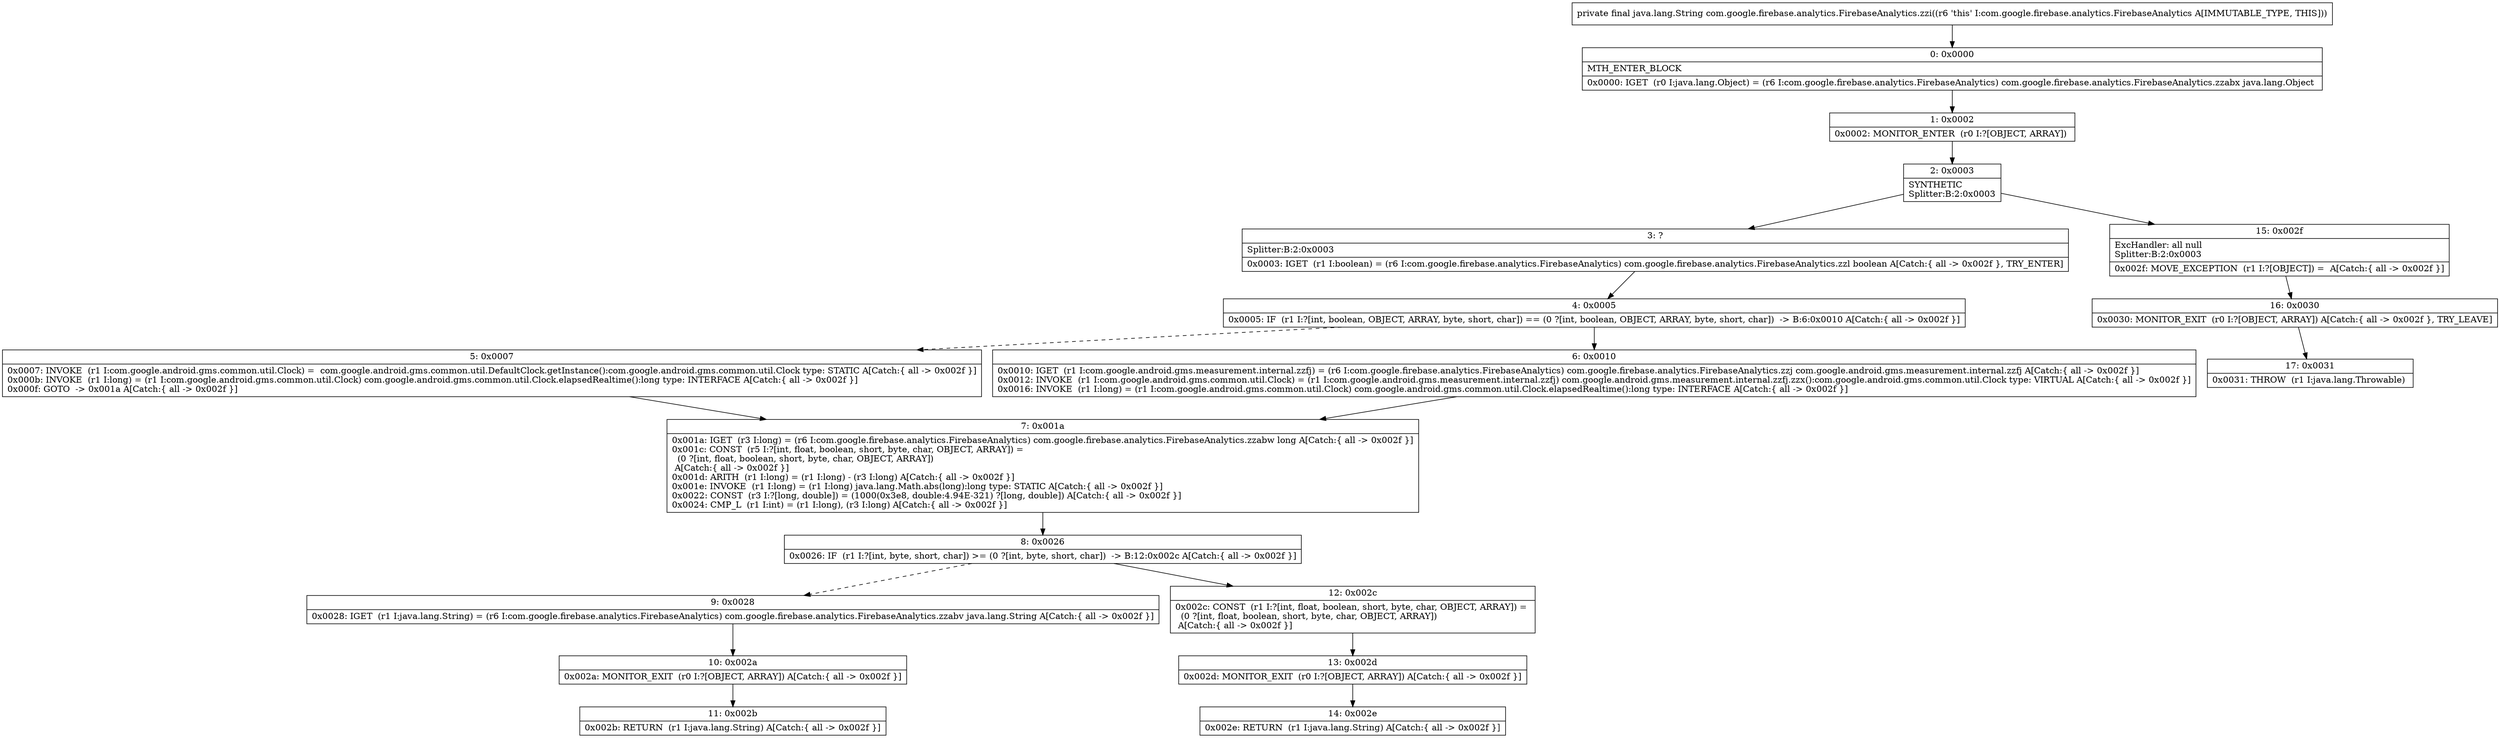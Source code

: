 digraph "CFG forcom.google.firebase.analytics.FirebaseAnalytics.zzi()Ljava\/lang\/String;" {
Node_0 [shape=record,label="{0\:\ 0x0000|MTH_ENTER_BLOCK\l|0x0000: IGET  (r0 I:java.lang.Object) = (r6 I:com.google.firebase.analytics.FirebaseAnalytics) com.google.firebase.analytics.FirebaseAnalytics.zzabx java.lang.Object \l}"];
Node_1 [shape=record,label="{1\:\ 0x0002|0x0002: MONITOR_ENTER  (r0 I:?[OBJECT, ARRAY]) \l}"];
Node_2 [shape=record,label="{2\:\ 0x0003|SYNTHETIC\lSplitter:B:2:0x0003\l}"];
Node_3 [shape=record,label="{3\:\ ?|Splitter:B:2:0x0003\l|0x0003: IGET  (r1 I:boolean) = (r6 I:com.google.firebase.analytics.FirebaseAnalytics) com.google.firebase.analytics.FirebaseAnalytics.zzl boolean A[Catch:\{ all \-\> 0x002f \}, TRY_ENTER]\l}"];
Node_4 [shape=record,label="{4\:\ 0x0005|0x0005: IF  (r1 I:?[int, boolean, OBJECT, ARRAY, byte, short, char]) == (0 ?[int, boolean, OBJECT, ARRAY, byte, short, char])  \-\> B:6:0x0010 A[Catch:\{ all \-\> 0x002f \}]\l}"];
Node_5 [shape=record,label="{5\:\ 0x0007|0x0007: INVOKE  (r1 I:com.google.android.gms.common.util.Clock) =  com.google.android.gms.common.util.DefaultClock.getInstance():com.google.android.gms.common.util.Clock type: STATIC A[Catch:\{ all \-\> 0x002f \}]\l0x000b: INVOKE  (r1 I:long) = (r1 I:com.google.android.gms.common.util.Clock) com.google.android.gms.common.util.Clock.elapsedRealtime():long type: INTERFACE A[Catch:\{ all \-\> 0x002f \}]\l0x000f: GOTO  \-\> 0x001a A[Catch:\{ all \-\> 0x002f \}]\l}"];
Node_6 [shape=record,label="{6\:\ 0x0010|0x0010: IGET  (r1 I:com.google.android.gms.measurement.internal.zzfj) = (r6 I:com.google.firebase.analytics.FirebaseAnalytics) com.google.firebase.analytics.FirebaseAnalytics.zzj com.google.android.gms.measurement.internal.zzfj A[Catch:\{ all \-\> 0x002f \}]\l0x0012: INVOKE  (r1 I:com.google.android.gms.common.util.Clock) = (r1 I:com.google.android.gms.measurement.internal.zzfj) com.google.android.gms.measurement.internal.zzfj.zzx():com.google.android.gms.common.util.Clock type: VIRTUAL A[Catch:\{ all \-\> 0x002f \}]\l0x0016: INVOKE  (r1 I:long) = (r1 I:com.google.android.gms.common.util.Clock) com.google.android.gms.common.util.Clock.elapsedRealtime():long type: INTERFACE A[Catch:\{ all \-\> 0x002f \}]\l}"];
Node_7 [shape=record,label="{7\:\ 0x001a|0x001a: IGET  (r3 I:long) = (r6 I:com.google.firebase.analytics.FirebaseAnalytics) com.google.firebase.analytics.FirebaseAnalytics.zzabw long A[Catch:\{ all \-\> 0x002f \}]\l0x001c: CONST  (r5 I:?[int, float, boolean, short, byte, char, OBJECT, ARRAY]) = \l  (0 ?[int, float, boolean, short, byte, char, OBJECT, ARRAY])\l A[Catch:\{ all \-\> 0x002f \}]\l0x001d: ARITH  (r1 I:long) = (r1 I:long) \- (r3 I:long) A[Catch:\{ all \-\> 0x002f \}]\l0x001e: INVOKE  (r1 I:long) = (r1 I:long) java.lang.Math.abs(long):long type: STATIC A[Catch:\{ all \-\> 0x002f \}]\l0x0022: CONST  (r3 I:?[long, double]) = (1000(0x3e8, double:4.94E\-321) ?[long, double]) A[Catch:\{ all \-\> 0x002f \}]\l0x0024: CMP_L  (r1 I:int) = (r1 I:long), (r3 I:long) A[Catch:\{ all \-\> 0x002f \}]\l}"];
Node_8 [shape=record,label="{8\:\ 0x0026|0x0026: IF  (r1 I:?[int, byte, short, char]) \>= (0 ?[int, byte, short, char])  \-\> B:12:0x002c A[Catch:\{ all \-\> 0x002f \}]\l}"];
Node_9 [shape=record,label="{9\:\ 0x0028|0x0028: IGET  (r1 I:java.lang.String) = (r6 I:com.google.firebase.analytics.FirebaseAnalytics) com.google.firebase.analytics.FirebaseAnalytics.zzabv java.lang.String A[Catch:\{ all \-\> 0x002f \}]\l}"];
Node_10 [shape=record,label="{10\:\ 0x002a|0x002a: MONITOR_EXIT  (r0 I:?[OBJECT, ARRAY]) A[Catch:\{ all \-\> 0x002f \}]\l}"];
Node_11 [shape=record,label="{11\:\ 0x002b|0x002b: RETURN  (r1 I:java.lang.String) A[Catch:\{ all \-\> 0x002f \}]\l}"];
Node_12 [shape=record,label="{12\:\ 0x002c|0x002c: CONST  (r1 I:?[int, float, boolean, short, byte, char, OBJECT, ARRAY]) = \l  (0 ?[int, float, boolean, short, byte, char, OBJECT, ARRAY])\l A[Catch:\{ all \-\> 0x002f \}]\l}"];
Node_13 [shape=record,label="{13\:\ 0x002d|0x002d: MONITOR_EXIT  (r0 I:?[OBJECT, ARRAY]) A[Catch:\{ all \-\> 0x002f \}]\l}"];
Node_14 [shape=record,label="{14\:\ 0x002e|0x002e: RETURN  (r1 I:java.lang.String) A[Catch:\{ all \-\> 0x002f \}]\l}"];
Node_15 [shape=record,label="{15\:\ 0x002f|ExcHandler: all null\lSplitter:B:2:0x0003\l|0x002f: MOVE_EXCEPTION  (r1 I:?[OBJECT]) =  A[Catch:\{ all \-\> 0x002f \}]\l}"];
Node_16 [shape=record,label="{16\:\ 0x0030|0x0030: MONITOR_EXIT  (r0 I:?[OBJECT, ARRAY]) A[Catch:\{ all \-\> 0x002f \}, TRY_LEAVE]\l}"];
Node_17 [shape=record,label="{17\:\ 0x0031|0x0031: THROW  (r1 I:java.lang.Throwable) \l}"];
MethodNode[shape=record,label="{private final java.lang.String com.google.firebase.analytics.FirebaseAnalytics.zzi((r6 'this' I:com.google.firebase.analytics.FirebaseAnalytics A[IMMUTABLE_TYPE, THIS])) }"];
MethodNode -> Node_0;
Node_0 -> Node_1;
Node_1 -> Node_2;
Node_2 -> Node_3;
Node_2 -> Node_15;
Node_3 -> Node_4;
Node_4 -> Node_5[style=dashed];
Node_4 -> Node_6;
Node_5 -> Node_7;
Node_6 -> Node_7;
Node_7 -> Node_8;
Node_8 -> Node_9[style=dashed];
Node_8 -> Node_12;
Node_9 -> Node_10;
Node_10 -> Node_11;
Node_12 -> Node_13;
Node_13 -> Node_14;
Node_15 -> Node_16;
Node_16 -> Node_17;
}

